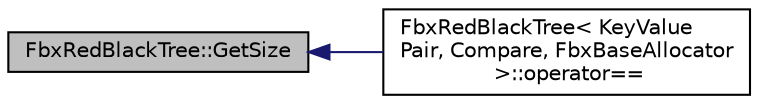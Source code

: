 digraph "FbxRedBlackTree::GetSize"
{
  edge [fontname="Helvetica",fontsize="10",labelfontname="Helvetica",labelfontsize="10"];
  node [fontname="Helvetica",fontsize="10",shape=record];
  rankdir="LR";
  Node29 [label="FbxRedBlackTree::GetSize",height=0.2,width=0.4,color="black", fillcolor="grey75", style="filled", fontcolor="black"];
  Node29 -> Node30 [dir="back",color="midnightblue",fontsize="10",style="solid",fontname="Helvetica"];
  Node30 [label="FbxRedBlackTree\< KeyValue\lPair, Compare, FbxBaseAllocator\l \>::operator==",height=0.2,width=0.4,color="black", fillcolor="white", style="filled",URL="$class_fbx_red_black_tree.html#a40aebf09d104a56e1e6724ac7acb66b9"];
}
